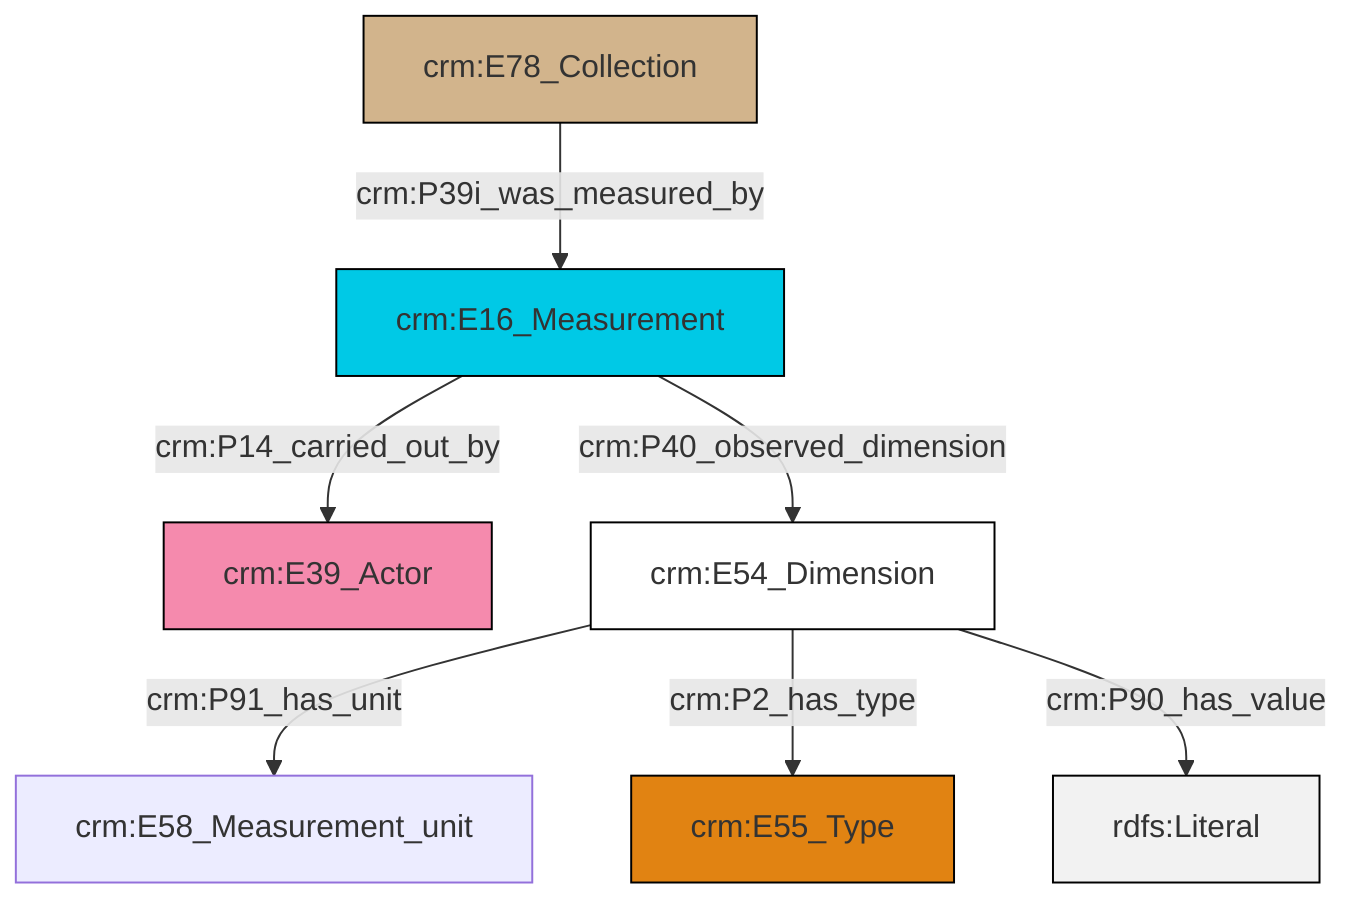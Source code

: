 graph TD
classDef Literal fill:#f2f2f2,stroke:#000000;
classDef CRM_Entity fill:#FFFFFF,stroke:#000000;
classDef Temporal_Entity fill:#00C9E6, stroke:#000000;
classDef Type fill:#E18312, stroke:#000000;
classDef Time-Span fill:#2C9C91, stroke:#000000;
classDef Appellation fill:#FFEB7F, stroke:#000000;
classDef Place fill:#008836, stroke:#000000;
classDef Persistent_Item fill:#B266B2, stroke:#000000;
classDef Conceptual_Object fill:#FFD700, stroke:#000000;
classDef Physical_Thing fill:#D2B48C, stroke:#000000;
classDef Actor fill:#f58aad, stroke:#000000;
classDef PC_Classes fill:#4ce600, stroke:#000000;
classDef Multi fill:#cccccc,stroke:#000000;

2["crm:E78_Collection"]:::Physical_Thing -->|crm:P39i_was_measured_by| 3["crm:E16_Measurement"]:::Temporal_Entity
9["crm:E54_Dimension"]:::CRM_Entity -->|crm:P91_has_unit| 5["crm:E58_Measurement_unit"]:::Default
9["crm:E54_Dimension"]:::CRM_Entity -->|crm:P2_has_type| 7["crm:E55_Type"]:::Type
9["crm:E54_Dimension"]:::CRM_Entity -->|crm:P90_has_value| 10[rdfs:Literal]:::Literal
3["crm:E16_Measurement"]:::Temporal_Entity -->|crm:P40_observed_dimension| 9["crm:E54_Dimension"]:::CRM_Entity
3["crm:E16_Measurement"]:::Temporal_Entity -->|crm:P14_carried_out_by| 0["crm:E39_Actor"]:::Actor